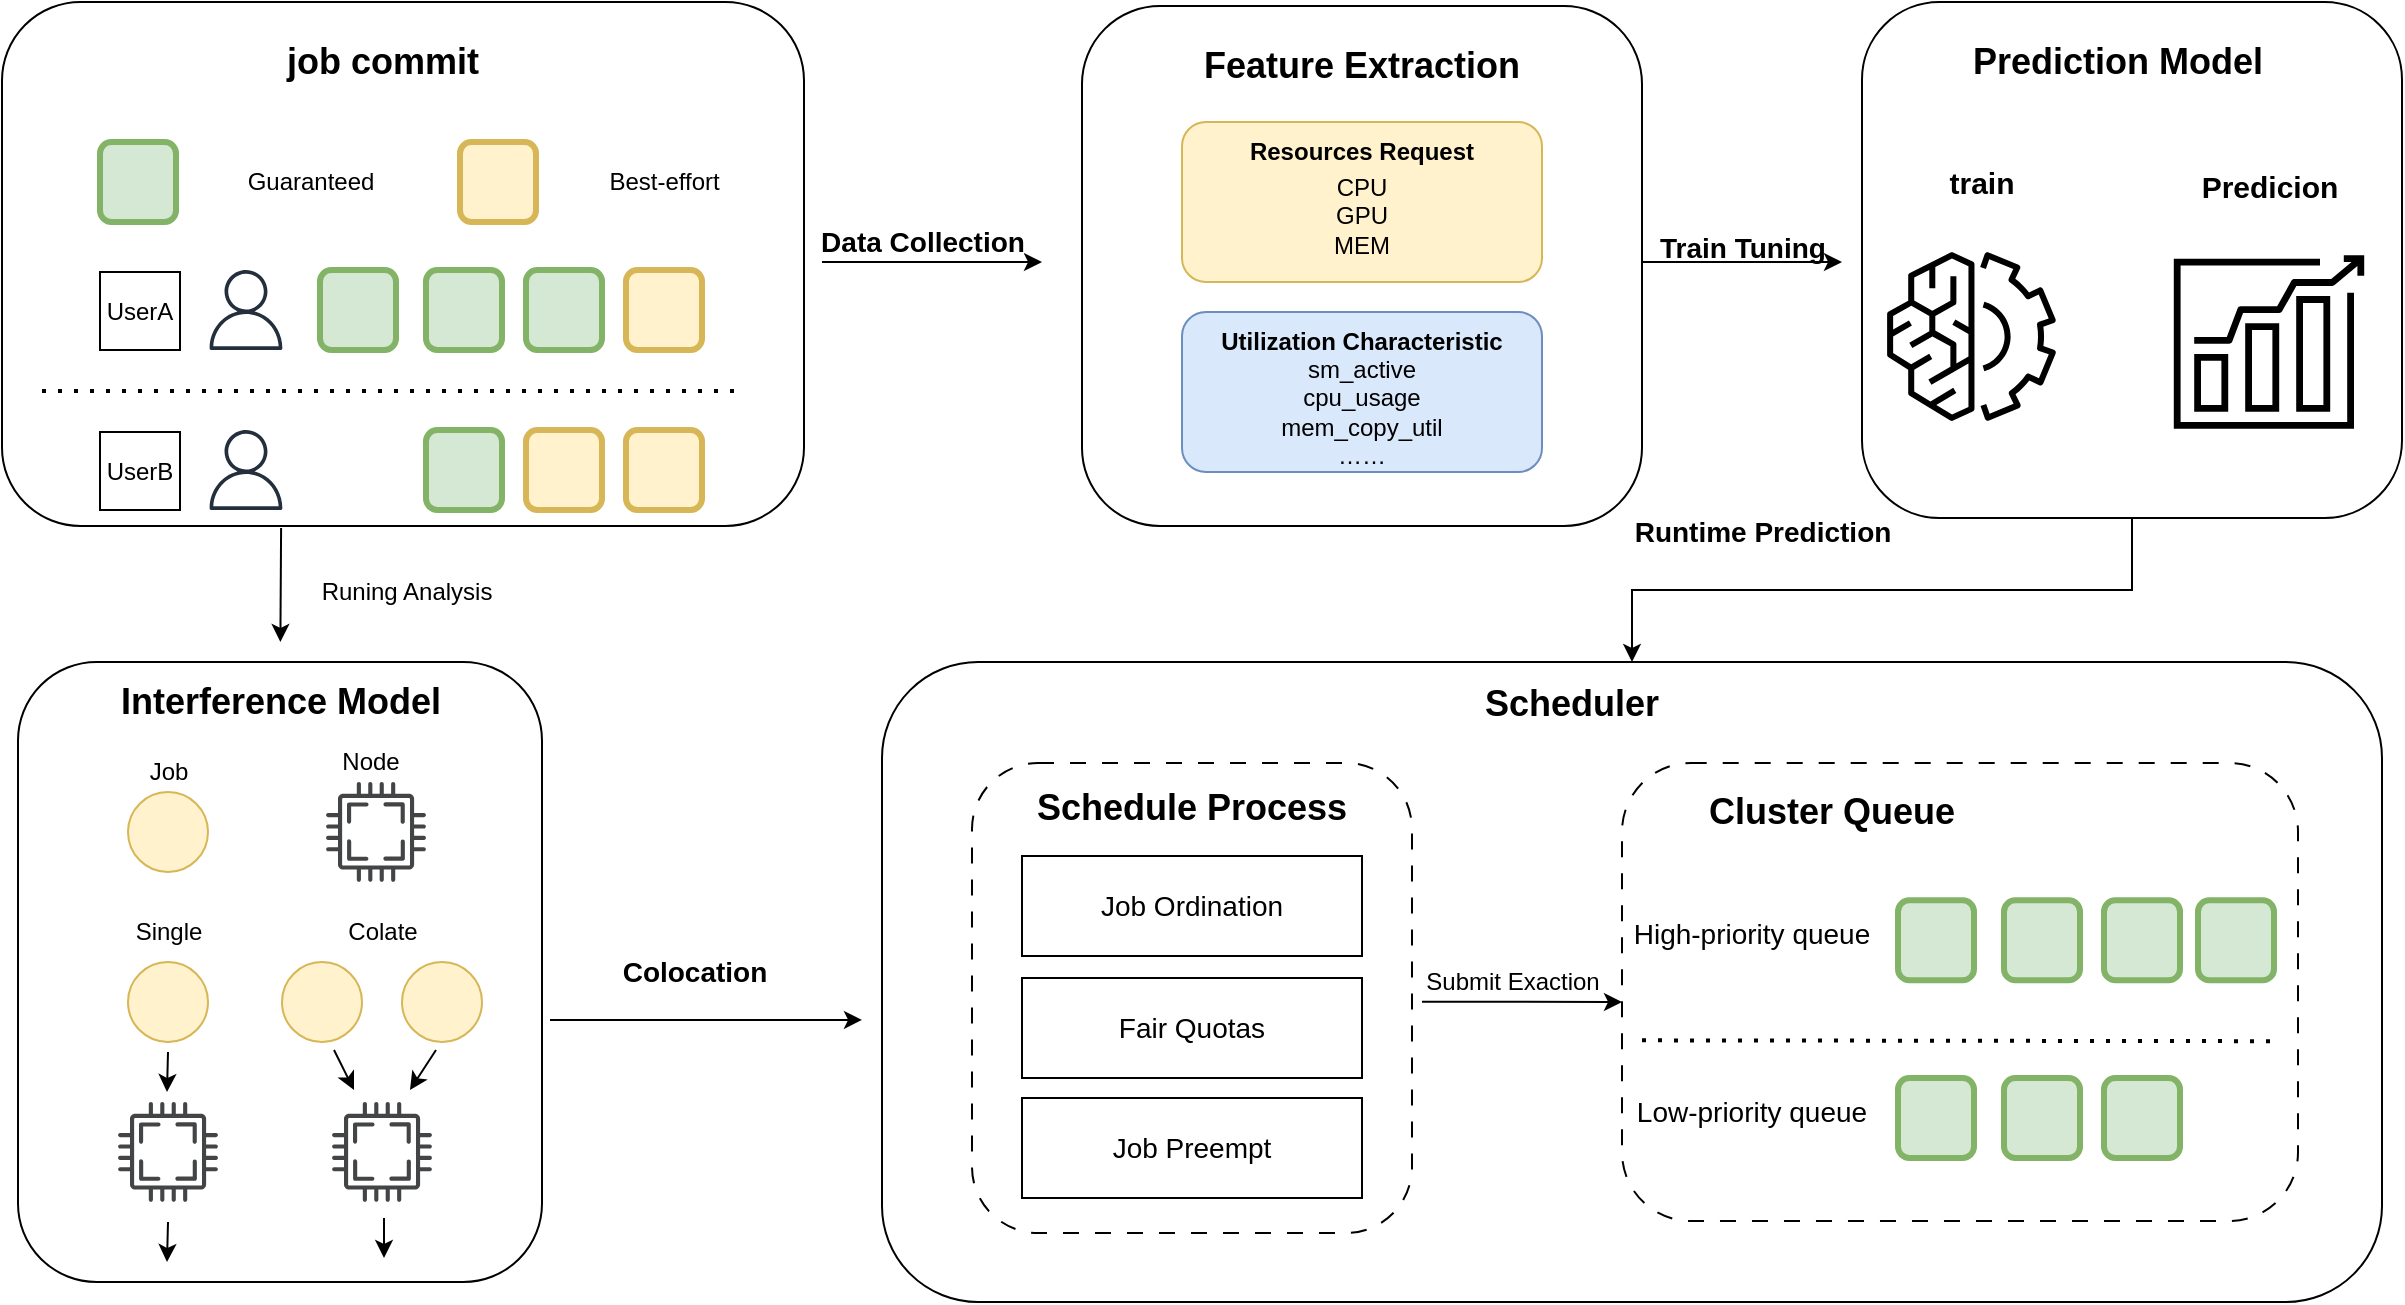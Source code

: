 <mxfile version="26.2.13">
  <diagram name="Page-1" id="rEyPldxTlcFiVWtAm4uS">
    <mxGraphModel dx="3036" dy="1286" grid="1" gridSize="10" guides="1" tooltips="1" connect="1" arrows="1" fold="1" page="1" pageScale="1" pageWidth="827" pageHeight="1169" math="0" shadow="0">
      <root>
        <mxCell id="0" />
        <mxCell id="1" parent="0" />
        <mxCell id="xA-fxwkaHmTKi_L9O3ju-1" value="" style="rounded=1;whiteSpace=wrap;html=1;fillStyle=auto;" vertex="1" parent="1">
          <mxGeometry x="-1620" y="750" width="401" height="262" as="geometry" />
        </mxCell>
        <mxCell id="xA-fxwkaHmTKi_L9O3ju-2" value="" style="endArrow=none;dashed=1;html=1;dashPattern=1 3;strokeWidth=2;rounded=0;" edge="1" parent="1">
          <mxGeometry width="50" height="50" relative="1" as="geometry">
            <mxPoint x="-1600" y="944.5" as="sourcePoint" />
            <mxPoint x="-1250" y="944.5" as="targetPoint" />
          </mxGeometry>
        </mxCell>
        <mxCell id="xA-fxwkaHmTKi_L9O3ju-3" value="" style="rounded=1;whiteSpace=wrap;html=1;fillColor=#d5e8d4;strokeColor=#82b366;strokeWidth=3;" vertex="1" parent="1">
          <mxGeometry x="-1461" y="884" width="38" height="40" as="geometry" />
        </mxCell>
        <mxCell id="xA-fxwkaHmTKi_L9O3ju-4" value="" style="rounded=1;whiteSpace=wrap;html=1;fillColor=#d5e8d4;strokeColor=#82b366;strokeWidth=3;" vertex="1" parent="1">
          <mxGeometry x="-1408" y="884" width="38" height="40" as="geometry" />
        </mxCell>
        <mxCell id="xA-fxwkaHmTKi_L9O3ju-5" value="" style="rounded=1;whiteSpace=wrap;html=1;fillColor=#d5e8d4;strokeColor=#82b366;strokeWidth=3;" vertex="1" parent="1">
          <mxGeometry x="-1358" y="884" width="38" height="40" as="geometry" />
        </mxCell>
        <mxCell id="xA-fxwkaHmTKi_L9O3ju-6" value="" style="rounded=1;whiteSpace=wrap;html=1;fillColor=#fff2cc;strokeColor=#d6b656;strokeWidth=3;" vertex="1" parent="1">
          <mxGeometry x="-1308" y="884" width="38" height="40" as="geometry" />
        </mxCell>
        <mxCell id="xA-fxwkaHmTKi_L9O3ju-7" value="" style="rounded=1;whiteSpace=wrap;html=1;fillColor=#d5e8d4;strokeColor=#82b366;strokeWidth=3;" vertex="1" parent="1">
          <mxGeometry x="-1408" y="964" width="38" height="40" as="geometry" />
        </mxCell>
        <mxCell id="xA-fxwkaHmTKi_L9O3ju-8" value="" style="rounded=1;whiteSpace=wrap;html=1;fillColor=#fff2cc;strokeColor=#d6b656;strokeWidth=3;" vertex="1" parent="1">
          <mxGeometry x="-1308" y="964" width="38" height="40" as="geometry" />
        </mxCell>
        <mxCell id="xA-fxwkaHmTKi_L9O3ju-9" value="" style="rounded=1;whiteSpace=wrap;html=1;fillColor=#fff2cc;strokeColor=#d6b656;strokeWidth=3;" vertex="1" parent="1">
          <mxGeometry x="-1358" y="964" width="38" height="40" as="geometry" />
        </mxCell>
        <mxCell id="xA-fxwkaHmTKi_L9O3ju-10" value="" style="sketch=0;outlineConnect=0;fontColor=#232F3E;gradientColor=none;fillColor=#232F3D;strokeColor=none;dashed=0;verticalLabelPosition=bottom;verticalAlign=top;align=center;html=1;fontSize=12;fontStyle=0;aspect=fixed;pointerEvents=1;shape=mxgraph.aws4.user;" vertex="1" parent="1">
          <mxGeometry x="-1517" y="884" width="38" height="40" as="geometry" />
        </mxCell>
        <mxCell id="xA-fxwkaHmTKi_L9O3ju-11" value="" style="sketch=0;outlineConnect=0;fontColor=#232F3E;gradientColor=none;fillColor=#232F3D;strokeColor=none;dashed=0;verticalLabelPosition=bottom;verticalAlign=top;align=center;html=1;fontSize=12;fontStyle=0;aspect=fixed;pointerEvents=1;shape=mxgraph.aws4.user;" vertex="1" parent="1">
          <mxGeometry x="-1517" y="964" width="38" height="40" as="geometry" />
        </mxCell>
        <mxCell id="xA-fxwkaHmTKi_L9O3ju-12" value="UserA" style="rounded=0;whiteSpace=wrap;html=1;" vertex="1" parent="1">
          <mxGeometry x="-1571" y="885" width="40" height="39" as="geometry" />
        </mxCell>
        <mxCell id="xA-fxwkaHmTKi_L9O3ju-13" value="UserB" style="rounded=0;whiteSpace=wrap;html=1;" vertex="1" parent="1">
          <mxGeometry x="-1571" y="965" width="40" height="39" as="geometry" />
        </mxCell>
        <mxCell id="xA-fxwkaHmTKi_L9O3ju-14" value="&lt;span style=&quot;text-wrap-mode: wrap;&quot;&gt;Guaranteed&lt;/span&gt;" style="text;html=1;align=center;verticalAlign=middle;resizable=0;points=[];autosize=1;strokeColor=none;fillColor=none;" vertex="1" parent="1">
          <mxGeometry x="-1511" y="825" width="90" height="30" as="geometry" />
        </mxCell>
        <mxCell id="xA-fxwkaHmTKi_L9O3ju-15" value="" style="rounded=1;whiteSpace=wrap;html=1;fillColor=#d5e8d4;strokeColor=#82b366;strokeWidth=3;" vertex="1" parent="1">
          <mxGeometry x="-1571" y="820" width="38" height="40" as="geometry" />
        </mxCell>
        <mxCell id="xA-fxwkaHmTKi_L9O3ju-16" value="" style="rounded=1;whiteSpace=wrap;html=1;fillColor=#fff2cc;strokeColor=#d6b656;strokeWidth=3;" vertex="1" parent="1">
          <mxGeometry x="-1391" y="820" width="38" height="40" as="geometry" />
        </mxCell>
        <mxCell id="xA-fxwkaHmTKi_L9O3ju-17" value="Best-effort&amp;nbsp;" style="text;html=1;align=center;verticalAlign=middle;whiteSpace=wrap;rounded=0;" vertex="1" parent="1">
          <mxGeometry x="-1346" y="825" width="118" height="30" as="geometry" />
        </mxCell>
        <mxCell id="xA-fxwkaHmTKi_L9O3ju-18" value="&lt;font style=&quot;font-size: 18px;&quot;&gt;&lt;b&gt;job commit&lt;/b&gt;&lt;/font&gt;" style="rounded=0;whiteSpace=wrap;html=1;strokeColor=none;align=center;verticalAlign=middle;fontFamily=Helvetica;fontSize=12;fontColor=default;fillColor=none;" vertex="1" parent="1">
          <mxGeometry x="-1551" y="750" width="243" height="60" as="geometry" />
        </mxCell>
        <mxCell id="xA-fxwkaHmTKi_L9O3ju-19" value="&lt;div&gt;&lt;br&gt;&lt;/div&gt;&lt;div&gt;&lt;br&gt;&lt;/div&gt;&lt;div&gt;&lt;br&gt;&lt;/div&gt;&lt;div&gt;&lt;br&gt;&lt;/div&gt;&lt;div&gt;&lt;br&gt;&lt;/div&gt;&lt;div&gt;&lt;br&gt;&lt;/div&gt;&lt;div&gt;&lt;br&gt;&lt;/div&gt;&lt;div&gt;&lt;br&gt;&lt;/div&gt;" style="rounded=1;whiteSpace=wrap;html=1;align=center;verticalAlign=middle;fontFamily=Helvetica;fontSize=12;" vertex="1" parent="1">
          <mxGeometry x="-1080" y="752" width="280" height="260" as="geometry" />
        </mxCell>
        <mxCell id="xA-fxwkaHmTKi_L9O3ju-20" value="&lt;font style=&quot;font-size: 18px;&quot;&gt;&lt;b style=&quot;&quot;&gt;Feature Extraction&lt;/b&gt;&lt;/font&gt;" style="rounded=0;whiteSpace=wrap;html=1;strokeColor=none;align=center;verticalAlign=middle;fontFamily=Helvetica;fontSize=12;fontColor=default;fillColor=none;" vertex="1" parent="1">
          <mxGeometry x="-1045" y="752" width="210" height="60" as="geometry" />
        </mxCell>
        <mxCell id="xA-fxwkaHmTKi_L9O3ju-21" value="" style="rounded=1;whiteSpace=wrap;html=1;strokeColor=#d6b656;align=center;verticalAlign=middle;fontFamily=Helvetica;fontSize=12;fillColor=#fff2cc;" vertex="1" parent="1">
          <mxGeometry x="-1030" y="810" width="180" height="80" as="geometry" />
        </mxCell>
        <mxCell id="xA-fxwkaHmTKi_L9O3ju-22" value="&lt;b&gt;Resources Request&lt;/b&gt;" style="rounded=0;whiteSpace=wrap;html=1;strokeColor=none;align=center;verticalAlign=middle;fontFamily=Helvetica;fontSize=12;fontColor=default;fillColor=none;" vertex="1" parent="1">
          <mxGeometry x="-1000" y="810" width="120" height="30" as="geometry" />
        </mxCell>
        <mxCell id="xA-fxwkaHmTKi_L9O3ju-23" value="CPU&lt;div&gt;GPU&lt;/div&gt;&lt;div&gt;MEM&lt;/div&gt;" style="rounded=0;whiteSpace=wrap;html=1;strokeColor=none;align=center;verticalAlign=middle;fontFamily=Helvetica;fontSize=12;fontColor=default;fillColor=none;" vertex="1" parent="1">
          <mxGeometry x="-1000" y="827" width="120" height="60" as="geometry" />
        </mxCell>
        <mxCell id="xA-fxwkaHmTKi_L9O3ju-24" value="" style="rounded=1;whiteSpace=wrap;html=1;strokeColor=#6c8ebf;align=center;verticalAlign=middle;fontFamily=Helvetica;fontSize=12;fillColor=#dae8fc;" vertex="1" parent="1">
          <mxGeometry x="-1030" y="905" width="180" height="80" as="geometry" />
        </mxCell>
        <mxCell id="xA-fxwkaHmTKi_L9O3ju-25" value="sm_active&lt;div&gt;cpu_usage&lt;/div&gt;&lt;div&gt;mem_copy_util&lt;br&gt;……&lt;/div&gt;" style="rounded=0;whiteSpace=wrap;html=1;strokeColor=none;align=center;verticalAlign=middle;fontFamily=Helvetica;fontSize=12;fontColor=default;fillColor=none;" vertex="1" parent="1">
          <mxGeometry x="-1000" y="925" width="120" height="60" as="geometry" />
        </mxCell>
        <mxCell id="xA-fxwkaHmTKi_L9O3ju-26" value="&lt;b style=&quot;background-color: transparent; color: light-dark(rgb(0, 0, 0), rgb(255, 255, 255));&quot;&gt;Utilization Characteristic&lt;/b&gt;" style="rounded=0;whiteSpace=wrap;html=1;strokeColor=none;align=center;verticalAlign=middle;fontFamily=Helvetica;fontSize=12;fontColor=default;fillColor=none;" vertex="1" parent="1">
          <mxGeometry x="-1020" y="905" width="160" height="30" as="geometry" />
        </mxCell>
        <mxCell id="xA-fxwkaHmTKi_L9O3ju-27" value="" style="endArrow=classic;html=1;rounded=0;fontFamily=Helvetica;fontSize=12;fontColor=default;" edge="1" parent="1">
          <mxGeometry width="50" height="50" relative="1" as="geometry">
            <mxPoint x="-1210" y="880" as="sourcePoint" />
            <mxPoint x="-1100" y="880" as="targetPoint" />
          </mxGeometry>
        </mxCell>
        <mxCell id="xA-fxwkaHmTKi_L9O3ju-28" value="&lt;font style=&quot;font-size: 14px;&quot;&gt;&lt;b&gt;Data Collection&lt;/b&gt;&lt;/font&gt;" style="edgeLabel;html=1;align=center;verticalAlign=middle;resizable=0;points=[];rounded=1;strokeColor=default;fontFamily=Helvetica;fontSize=12;fontColor=default;fillColor=none;" vertex="1" connectable="0" parent="xA-fxwkaHmTKi_L9O3ju-27">
          <mxGeometry x="-0.164" y="5" relative="1" as="geometry">
            <mxPoint x="4" y="-5" as="offset" />
          </mxGeometry>
        </mxCell>
        <mxCell id="xA-fxwkaHmTKi_L9O3ju-29" value="" style="edgeStyle=orthogonalEdgeStyle;rounded=0;orthogonalLoop=1;jettySize=auto;html=1;fontFamily=Helvetica;fontSize=12;fontColor=default;" edge="1" parent="1" source="xA-fxwkaHmTKi_L9O3ju-30" target="xA-fxwkaHmTKi_L9O3ju-57">
          <mxGeometry relative="1" as="geometry" />
        </mxCell>
        <mxCell id="xA-fxwkaHmTKi_L9O3ju-30" value="" style="rounded=1;whiteSpace=wrap;html=1;align=center;verticalAlign=middle;fontFamily=Helvetica;fontSize=12;" vertex="1" parent="1">
          <mxGeometry x="-690" y="750" width="270" height="258" as="geometry" />
        </mxCell>
        <mxCell id="xA-fxwkaHmTKi_L9O3ju-31" value="" style="sketch=0;points=[[0,0,0],[0.25,0,0],[0.5,0,0],[0.75,0,0],[1,0,0],[0,1,0],[0.25,1,0],[0.5,1,0],[0.75,1,0],[1,1,0],[0,0.25,0],[0,0.5,0],[0,0.75,0],[1,0.25,0],[1,0.5,0],[1,0.75,0]];outlineConnect=0;dashed=0;verticalLabelPosition=bottom;verticalAlign=top;align=center;html=1;fontSize=12;fontStyle=0;aspect=fixed;shape=mxgraph.aws4.resourceIcon;resIcon=mxgraph.aws4.machine_learning;rounded=1;fontFamily=Helvetica;" vertex="1" parent="1">
          <mxGeometry x="-688" y="864.5" width="105.5" height="105.5" as="geometry" />
        </mxCell>
        <mxCell id="xA-fxwkaHmTKi_L9O3ju-32" value="" style="sketch=0;points=[[0,0,0],[0.25,0,0],[0.5,0,0],[0.75,0,0],[1,0,0],[0,1,0],[0.25,1,0],[0.5,1,0],[0.75,1,0],[1,1,0],[0,0.25,0],[0,0.5,0],[0,0.75,0],[1,0.25,0],[1,0.5,0],[1,0.75,0]];outlineConnect=0;dashed=0;verticalLabelPosition=bottom;verticalAlign=top;align=center;html=1;fontSize=12;fontStyle=0;aspect=fixed;shape=mxgraph.aws4.resourceIcon;resIcon=mxgraph.aws4.forecast;rounded=1;fontFamily=Helvetica;" vertex="1" parent="1">
          <mxGeometry x="-546" y="860.5" width="119" height="119" as="geometry" />
        </mxCell>
        <mxCell id="xA-fxwkaHmTKi_L9O3ju-33" value="&lt;span style=&quot;font-size: 18px;&quot;&gt;&lt;b&gt;Prediction Model&lt;/b&gt;&lt;/span&gt;" style="rounded=0;whiteSpace=wrap;html=1;strokeColor=none;align=center;verticalAlign=middle;fontFamily=Helvetica;fontSize=12;fontColor=default;fillColor=none;" vertex="1" parent="1">
          <mxGeometry x="-667" y="750" width="210" height="60" as="geometry" />
        </mxCell>
        <mxCell id="xA-fxwkaHmTKi_L9O3ju-34" value="&lt;font style=&quot;font-size: 15px;&quot;&gt;&lt;b&gt;train&lt;/b&gt;&lt;/font&gt;" style="rounded=0;whiteSpace=wrap;html=1;strokeColor=none;align=center;verticalAlign=middle;fontFamily=Helvetica;fontSize=12;fontColor=default;fillColor=none;" vertex="1" parent="1">
          <mxGeometry x="-690" y="810" width="120" height="60" as="geometry" />
        </mxCell>
        <mxCell id="xA-fxwkaHmTKi_L9O3ju-35" value="&lt;span style=&quot;font-size: 15px;&quot;&gt;&lt;b&gt;Predicion&lt;/b&gt;&lt;/span&gt;" style="rounded=0;whiteSpace=wrap;html=1;strokeColor=none;align=center;verticalAlign=middle;fontFamily=Helvetica;fontSize=12;fontColor=default;fillColor=none;" vertex="1" parent="1">
          <mxGeometry x="-546" y="812" width="120" height="60" as="geometry" />
        </mxCell>
        <mxCell id="xA-fxwkaHmTKi_L9O3ju-36" value="" style="endArrow=classic;html=1;rounded=0;fontFamily=Helvetica;fontSize=12;fontColor=default;" edge="1" parent="1">
          <mxGeometry width="50" height="50" relative="1" as="geometry">
            <mxPoint x="-800" y="880" as="sourcePoint" />
            <mxPoint x="-700" y="880" as="targetPoint" />
          </mxGeometry>
        </mxCell>
        <mxCell id="xA-fxwkaHmTKi_L9O3ju-37" value="&lt;b&gt;&lt;font style=&quot;font-size: 14px;&quot;&gt;Train Tuning&lt;/font&gt;&lt;/b&gt;" style="text;html=1;align=center;verticalAlign=middle;resizable=0;points=[];autosize=1;strokeColor=none;fillColor=none;fontFamily=Helvetica;fontSize=12;fontColor=default;" vertex="1" parent="1">
          <mxGeometry x="-805" y="858" width="110" height="30" as="geometry" />
        </mxCell>
        <mxCell id="xA-fxwkaHmTKi_L9O3ju-38" value="" style="rounded=1;whiteSpace=wrap;html=1;align=center;verticalAlign=middle;fontFamily=Helvetica;fontSize=12;" vertex="1" parent="1">
          <mxGeometry x="-1612" y="1080" width="262" height="310" as="geometry" />
        </mxCell>
        <mxCell id="xA-fxwkaHmTKi_L9O3ju-39" value="" style="ellipse;whiteSpace=wrap;html=1;aspect=fixed;rounded=1;strokeColor=#d6b656;align=center;verticalAlign=middle;fontFamily=Helvetica;fontSize=12;fillColor=#fff2cc;" vertex="1" parent="1">
          <mxGeometry x="-1557" y="1145" width="40" height="40" as="geometry" />
        </mxCell>
        <mxCell id="xA-fxwkaHmTKi_L9O3ju-40" value="" style="sketch=0;pointerEvents=1;shadow=0;dashed=0;html=1;strokeColor=none;fillColor=#434445;aspect=fixed;labelPosition=center;verticalLabelPosition=bottom;verticalAlign=top;align=center;outlineConnect=0;shape=mxgraph.vvd.cpu;rounded=1;fontFamily=Helvetica;fontSize=12;fontColor=default;" vertex="1" parent="1">
          <mxGeometry x="-1458" y="1140" width="50" height="50" as="geometry" />
        </mxCell>
        <mxCell id="xA-fxwkaHmTKi_L9O3ju-41" value="Job" style="text;html=1;align=center;verticalAlign=middle;resizable=0;points=[];autosize=1;strokeColor=none;fillColor=none;fontFamily=Helvetica;fontSize=12;fontColor=default;" vertex="1" parent="1">
          <mxGeometry x="-1557" y="1120" width="40" height="30" as="geometry" />
        </mxCell>
        <mxCell id="xA-fxwkaHmTKi_L9O3ju-42" value="Node" style="text;html=1;align=center;verticalAlign=middle;resizable=0;points=[];autosize=1;strokeColor=none;fillColor=none;fontFamily=Helvetica;fontSize=12;fontColor=default;" vertex="1" parent="1">
          <mxGeometry x="-1461" y="1115" width="50" height="30" as="geometry" />
        </mxCell>
        <mxCell id="xA-fxwkaHmTKi_L9O3ju-43" value="" style="ellipse;whiteSpace=wrap;html=1;aspect=fixed;rounded=1;strokeColor=#d6b656;align=center;verticalAlign=middle;fontFamily=Helvetica;fontSize=12;fillColor=#fff2cc;" vertex="1" parent="1">
          <mxGeometry x="-1557" y="1230" width="40" height="40" as="geometry" />
        </mxCell>
        <mxCell id="xA-fxwkaHmTKi_L9O3ju-44" value="" style="sketch=0;pointerEvents=1;shadow=0;dashed=0;html=1;strokeColor=none;fillColor=#434445;aspect=fixed;labelPosition=center;verticalLabelPosition=bottom;verticalAlign=top;align=center;outlineConnect=0;shape=mxgraph.vvd.cpu;rounded=1;fontFamily=Helvetica;fontSize=12;fontColor=default;" vertex="1" parent="1">
          <mxGeometry x="-1562" y="1300" width="50" height="50" as="geometry" />
        </mxCell>
        <mxCell id="xA-fxwkaHmTKi_L9O3ju-45" value="" style="endArrow=classic;html=1;rounded=0;fontFamily=Helvetica;fontSize=12;fontColor=default;" edge="1" parent="1">
          <mxGeometry width="50" height="50" relative="1" as="geometry">
            <mxPoint x="-1537" y="1275" as="sourcePoint" />
            <mxPoint x="-1537.5" y="1295" as="targetPoint" />
          </mxGeometry>
        </mxCell>
        <mxCell id="xA-fxwkaHmTKi_L9O3ju-46" value="" style="endArrow=classic;html=1;rounded=0;fontFamily=Helvetica;fontSize=12;fontColor=default;" edge="1" parent="1">
          <mxGeometry width="50" height="50" relative="1" as="geometry">
            <mxPoint x="-1537" y="1360" as="sourcePoint" />
            <mxPoint x="-1537.5" y="1380" as="targetPoint" />
          </mxGeometry>
        </mxCell>
        <mxCell id="xA-fxwkaHmTKi_L9O3ju-47" value="Single" style="text;html=1;align=center;verticalAlign=middle;resizable=0;points=[];autosize=1;strokeColor=none;fillColor=none;fontFamily=Helvetica;fontSize=12;fontColor=default;" vertex="1" parent="1">
          <mxGeometry x="-1567" y="1200" width="60" height="30" as="geometry" />
        </mxCell>
        <mxCell id="xA-fxwkaHmTKi_L9O3ju-48" value="" style="sketch=0;pointerEvents=1;shadow=0;dashed=0;html=1;strokeColor=none;fillColor=#434445;aspect=fixed;labelPosition=center;verticalLabelPosition=bottom;verticalAlign=top;align=center;outlineConnect=0;shape=mxgraph.vvd.cpu;rounded=1;fontFamily=Helvetica;fontSize=12;fontColor=default;" vertex="1" parent="1">
          <mxGeometry x="-1455" y="1300" width="50" height="50" as="geometry" />
        </mxCell>
        <mxCell id="xA-fxwkaHmTKi_L9O3ju-49" value="Colate" style="text;html=1;align=center;verticalAlign=middle;resizable=0;points=[];autosize=1;strokeColor=none;fillColor=none;fontFamily=Helvetica;fontSize=12;fontColor=default;" vertex="1" parent="1">
          <mxGeometry x="-1460" y="1200" width="60" height="30" as="geometry" />
        </mxCell>
        <mxCell id="xA-fxwkaHmTKi_L9O3ju-50" value="" style="group" vertex="1" connectable="0" parent="1">
          <mxGeometry x="-1480" y="1230" width="100" height="40" as="geometry" />
        </mxCell>
        <mxCell id="xA-fxwkaHmTKi_L9O3ju-51" value="" style="ellipse;whiteSpace=wrap;html=1;aspect=fixed;rounded=1;strokeColor=#d6b656;align=center;verticalAlign=middle;fontFamily=Helvetica;fontSize=12;fillColor=#fff2cc;" vertex="1" parent="xA-fxwkaHmTKi_L9O3ju-50">
          <mxGeometry width="40" height="40" as="geometry" />
        </mxCell>
        <mxCell id="xA-fxwkaHmTKi_L9O3ju-52" value="" style="ellipse;whiteSpace=wrap;html=1;aspect=fixed;rounded=1;strokeColor=#d6b656;align=center;verticalAlign=middle;fontFamily=Helvetica;fontSize=12;fillColor=#fff2cc;" vertex="1" parent="xA-fxwkaHmTKi_L9O3ju-50">
          <mxGeometry x="60" width="40" height="40" as="geometry" />
        </mxCell>
        <mxCell id="xA-fxwkaHmTKi_L9O3ju-53" value="" style="endArrow=classic;html=1;rounded=0;fontFamily=Helvetica;fontSize=12;fontColor=default;" edge="1" parent="1">
          <mxGeometry width="50" height="50" relative="1" as="geometry">
            <mxPoint x="-1454" y="1274" as="sourcePoint" />
            <mxPoint x="-1444" y="1294" as="targetPoint" />
          </mxGeometry>
        </mxCell>
        <mxCell id="xA-fxwkaHmTKi_L9O3ju-54" value="" style="endArrow=classic;html=1;rounded=0;fontFamily=Helvetica;fontSize=12;fontColor=default;" edge="1" parent="1">
          <mxGeometry width="50" height="50" relative="1" as="geometry">
            <mxPoint x="-1403" y="1274" as="sourcePoint" />
            <mxPoint x="-1416" y="1294" as="targetPoint" />
          </mxGeometry>
        </mxCell>
        <mxCell id="xA-fxwkaHmTKi_L9O3ju-55" value="" style="endArrow=classic;html=1;rounded=0;fontFamily=Helvetica;fontSize=12;fontColor=default;" edge="1" parent="1">
          <mxGeometry width="50" height="50" relative="1" as="geometry">
            <mxPoint x="-1429" y="1358" as="sourcePoint" />
            <mxPoint x="-1429" y="1378" as="targetPoint" />
          </mxGeometry>
        </mxCell>
        <mxCell id="xA-fxwkaHmTKi_L9O3ju-56" value="Runing Analysis" style="text;html=1;align=center;verticalAlign=middle;resizable=0;points=[];autosize=1;strokeColor=none;fillColor=none;fontFamily=Helvetica;fontSize=12;fontColor=default;" vertex="1" parent="1">
          <mxGeometry x="-1473" y="1030" width="110" height="30" as="geometry" />
        </mxCell>
        <mxCell id="xA-fxwkaHmTKi_L9O3ju-57" value="" style="rounded=1;whiteSpace=wrap;html=1;align=center;verticalAlign=middle;fontFamily=Helvetica;fontSize=12;" vertex="1" parent="1">
          <mxGeometry x="-1180" y="1080" width="750" height="320" as="geometry" />
        </mxCell>
        <mxCell id="xA-fxwkaHmTKi_L9O3ju-58" value="&lt;span style=&quot;font-size: 18px;&quot;&gt;&lt;b&gt;Scheduler&lt;/b&gt;&lt;/span&gt;" style="rounded=0;whiteSpace=wrap;html=1;strokeColor=none;align=center;verticalAlign=middle;fontFamily=Helvetica;fontSize=12;fontColor=default;fillColor=none;" vertex="1" parent="1">
          <mxGeometry x="-940" y="1070.5" width="210" height="60" as="geometry" />
        </mxCell>
        <mxCell id="xA-fxwkaHmTKi_L9O3ju-59" value="" style="rounded=1;whiteSpace=wrap;html=1;strokeColor=default;align=center;verticalAlign=middle;fontFamily=Helvetica;fontSize=12;fontColor=default;fillColor=none;dashed=1;dashPattern=8 8;" vertex="1" parent="1">
          <mxGeometry x="-1135" y="1130.5" width="220" height="235" as="geometry" />
        </mxCell>
        <mxCell id="xA-fxwkaHmTKi_L9O3ju-60" value="&lt;span style=&quot;font-size: 18px;&quot;&gt;&lt;b&gt;Schedule Process&lt;/b&gt;&lt;/span&gt;" style="rounded=0;whiteSpace=wrap;html=1;strokeColor=none;align=center;verticalAlign=middle;fontFamily=Helvetica;fontSize=12;fontColor=default;fillColor=none;" vertex="1" parent="1">
          <mxGeometry x="-1130" y="1123" width="210" height="60" as="geometry" />
        </mxCell>
        <mxCell id="xA-fxwkaHmTKi_L9O3ju-61" value="&lt;font style=&quot;font-size: 14px;&quot;&gt;Job Ordination&lt;/font&gt;" style="rounded=0;whiteSpace=wrap;html=1;strokeColor=default;align=center;verticalAlign=middle;fontFamily=Helvetica;fontSize=12;fontColor=default;fillColor=none;" vertex="1" parent="1">
          <mxGeometry x="-1110" y="1177" width="170" height="50" as="geometry" />
        </mxCell>
        <mxCell id="xA-fxwkaHmTKi_L9O3ju-62" value="&lt;font style=&quot;font-size: 14px;&quot;&gt;Fair Quotas&lt;/font&gt;" style="rounded=0;whiteSpace=wrap;html=1;strokeColor=default;align=center;verticalAlign=middle;fontFamily=Helvetica;fontSize=12;fontColor=default;fillColor=none;" vertex="1" parent="1">
          <mxGeometry x="-1110" y="1238" width="170" height="50" as="geometry" />
        </mxCell>
        <mxCell id="xA-fxwkaHmTKi_L9O3ju-63" value="&lt;font style=&quot;font-size: 14px;&quot;&gt;Job Preempt&lt;/font&gt;" style="rounded=0;whiteSpace=wrap;html=1;strokeColor=default;align=center;verticalAlign=middle;fontFamily=Helvetica;fontSize=12;fontColor=default;fillColor=none;" vertex="1" parent="1">
          <mxGeometry x="-1110" y="1298" width="170" height="50" as="geometry" />
        </mxCell>
        <mxCell id="xA-fxwkaHmTKi_L9O3ju-64" value="" style="rounded=1;whiteSpace=wrap;html=1;strokeColor=default;align=center;verticalAlign=middle;fontFamily=Helvetica;fontSize=12;fontColor=default;fillColor=none;dashed=1;dashPattern=8 8;" vertex="1" parent="1">
          <mxGeometry x="-810" y="1130.5" width="338" height="229" as="geometry" />
        </mxCell>
        <mxCell id="xA-fxwkaHmTKi_L9O3ju-65" value="" style="endArrow=classic;html=1;rounded=0;fontFamily=Helvetica;fontSize=12;fontColor=default;" edge="1" parent="1">
          <mxGeometry width="50" height="50" relative="1" as="geometry">
            <mxPoint x="-909.995" y="1249.86" as="sourcePoint" />
            <mxPoint x="-810" y="1250" as="targetPoint" />
          </mxGeometry>
        </mxCell>
        <mxCell id="xA-fxwkaHmTKi_L9O3ju-66" value="Submit Exaction" style="text;html=1;align=center;verticalAlign=middle;resizable=0;points=[];autosize=1;strokeColor=none;fillColor=none;fontFamily=Helvetica;fontSize=12;fontColor=default;" vertex="1" parent="1">
          <mxGeometry x="-920" y="1225" width="110" height="30" as="geometry" />
        </mxCell>
        <mxCell id="xA-fxwkaHmTKi_L9O3ju-67" value="&lt;span style=&quot;font-size: 18px;&quot;&gt;&lt;b&gt;Cluster Queue&lt;/b&gt;&lt;/span&gt;" style="rounded=0;whiteSpace=wrap;html=1;strokeColor=none;align=center;verticalAlign=middle;fontFamily=Helvetica;fontSize=12;fontColor=default;fillColor=none;" vertex="1" parent="1">
          <mxGeometry x="-810" y="1125" width="210" height="60" as="geometry" />
        </mxCell>
        <mxCell id="xA-fxwkaHmTKi_L9O3ju-68" value="" style="endArrow=none;dashed=1;html=1;dashPattern=1 3;strokeWidth=2;rounded=0;" edge="1" parent="1">
          <mxGeometry width="50" height="50" relative="1" as="geometry">
            <mxPoint x="-800" y="1269.17" as="sourcePoint" />
            <mxPoint x="-486" y="1269.59" as="targetPoint" />
          </mxGeometry>
        </mxCell>
        <mxCell id="xA-fxwkaHmTKi_L9O3ju-69" value="" style="rounded=1;whiteSpace=wrap;html=1;fillColor=#d5e8d4;strokeColor=#82b366;strokeWidth=3;" vertex="1" parent="1">
          <mxGeometry x="-672" y="1199.17" width="38" height="40" as="geometry" />
        </mxCell>
        <mxCell id="xA-fxwkaHmTKi_L9O3ju-70" value="" style="rounded=1;whiteSpace=wrap;html=1;fillColor=#d5e8d4;strokeColor=#82b366;strokeWidth=3;" vertex="1" parent="1">
          <mxGeometry x="-619" y="1199.17" width="38" height="40" as="geometry" />
        </mxCell>
        <mxCell id="xA-fxwkaHmTKi_L9O3ju-71" value="" style="rounded=1;whiteSpace=wrap;html=1;fillColor=#d5e8d4;strokeColor=#82b366;strokeWidth=3;" vertex="1" parent="1">
          <mxGeometry x="-569" y="1199.17" width="38" height="40" as="geometry" />
        </mxCell>
        <mxCell id="xA-fxwkaHmTKi_L9O3ju-72" value="" style="rounded=1;whiteSpace=wrap;html=1;fillColor=#d5e8d4;strokeColor=#82b366;strokeWidth=3;" vertex="1" parent="1">
          <mxGeometry x="-522" y="1199.17" width="38" height="40" as="geometry" />
        </mxCell>
        <mxCell id="xA-fxwkaHmTKi_L9O3ju-73" value="&lt;font style=&quot;font-size: 14px;&quot;&gt;High-priority queue&lt;/font&gt;" style="text;whiteSpace=wrap;html=1;fontFamily=Helvetica;fontSize=12;fontColor=default;align=center;" vertex="1" parent="1">
          <mxGeometry x="-810" y="1201" width="130" height="40" as="geometry" />
        </mxCell>
        <mxCell id="xA-fxwkaHmTKi_L9O3ju-74" value="" style="rounded=1;whiteSpace=wrap;html=1;fillColor=#d5e8d4;strokeColor=#82b366;strokeWidth=3;" vertex="1" parent="1">
          <mxGeometry x="-672" y="1288" width="38" height="40" as="geometry" />
        </mxCell>
        <mxCell id="xA-fxwkaHmTKi_L9O3ju-75" value="" style="rounded=1;whiteSpace=wrap;html=1;fillColor=#d5e8d4;strokeColor=#82b366;strokeWidth=3;" vertex="1" parent="1">
          <mxGeometry x="-619" y="1288" width="38" height="40" as="geometry" />
        </mxCell>
        <mxCell id="xA-fxwkaHmTKi_L9O3ju-76" value="" style="rounded=1;whiteSpace=wrap;html=1;fillColor=#d5e8d4;strokeColor=#82b366;strokeWidth=3;" vertex="1" parent="1">
          <mxGeometry x="-569" y="1288" width="38" height="40" as="geometry" />
        </mxCell>
        <mxCell id="xA-fxwkaHmTKi_L9O3ju-77" value="&lt;font style=&quot;font-size: 14px;&quot;&gt;Low-priority queue&lt;/font&gt;" style="text;whiteSpace=wrap;html=1;fontFamily=Helvetica;fontSize=12;fontColor=default;align=center;" vertex="1" parent="1">
          <mxGeometry x="-810" y="1289.83" width="130" height="40" as="geometry" />
        </mxCell>
        <mxCell id="xA-fxwkaHmTKi_L9O3ju-78" value="" style="endArrow=classic;html=1;rounded=0;fontFamily=Helvetica;fontSize=12;fontColor=default;exitX=0.348;exitY=1.004;exitDx=0;exitDy=0;exitPerimeter=0;" edge="1" parent="1" source="xA-fxwkaHmTKi_L9O3ju-1" target="xA-fxwkaHmTKi_L9O3ju-79">
          <mxGeometry width="50" height="50" relative="1" as="geometry">
            <mxPoint x="-1497.254" y="1010.952" as="sourcePoint" />
            <mxPoint x="-1497" y="1080" as="targetPoint" />
          </mxGeometry>
        </mxCell>
        <mxCell id="xA-fxwkaHmTKi_L9O3ju-79" value="&lt;span style=&quot;font-size: 18px;&quot;&gt;&lt;b&gt;Interference Model&lt;/b&gt;&lt;/span&gt;" style="rounded=0;whiteSpace=wrap;html=1;strokeColor=none;align=center;verticalAlign=middle;fontFamily=Helvetica;fontSize=12;fontColor=default;fillColor=none;" vertex="1" parent="1">
          <mxGeometry x="-1602.5" y="1070" width="243" height="60" as="geometry" />
        </mxCell>
        <mxCell id="xA-fxwkaHmTKi_L9O3ju-80" value="&lt;font style=&quot;font-size: 14px;&quot;&gt;&lt;b&gt;Runtime Prediction&lt;/b&gt;&lt;/font&gt;" style="text;html=1;align=center;verticalAlign=middle;resizable=0;points=[];autosize=1;strokeColor=none;fillColor=none;fontFamily=Helvetica;fontSize=12;fontColor=default;" vertex="1" parent="1">
          <mxGeometry x="-815" y="1000" width="150" height="30" as="geometry" />
        </mxCell>
        <mxCell id="xA-fxwkaHmTKi_L9O3ju-81" value="" style="endArrow=classic;html=1;rounded=0;fontFamily=Helvetica;fontSize=12;fontColor=default;" edge="1" parent="1">
          <mxGeometry width="50" height="50" relative="1" as="geometry">
            <mxPoint x="-1346" y="1258.95" as="sourcePoint" />
            <mxPoint x="-1190" y="1258.95" as="targetPoint" />
          </mxGeometry>
        </mxCell>
        <mxCell id="xA-fxwkaHmTKi_L9O3ju-82" value="&lt;font style=&quot;font-size: 14px;&quot;&gt;&lt;b&gt;Colocation&lt;/b&gt;&lt;/font&gt;" style="text;html=1;align=center;verticalAlign=middle;resizable=0;points=[];autosize=1;strokeColor=none;fillColor=none;fontFamily=Helvetica;fontSize=12;fontColor=default;" vertex="1" parent="1">
          <mxGeometry x="-1324" y="1220" width="100" height="30" as="geometry" />
        </mxCell>
      </root>
    </mxGraphModel>
  </diagram>
</mxfile>
